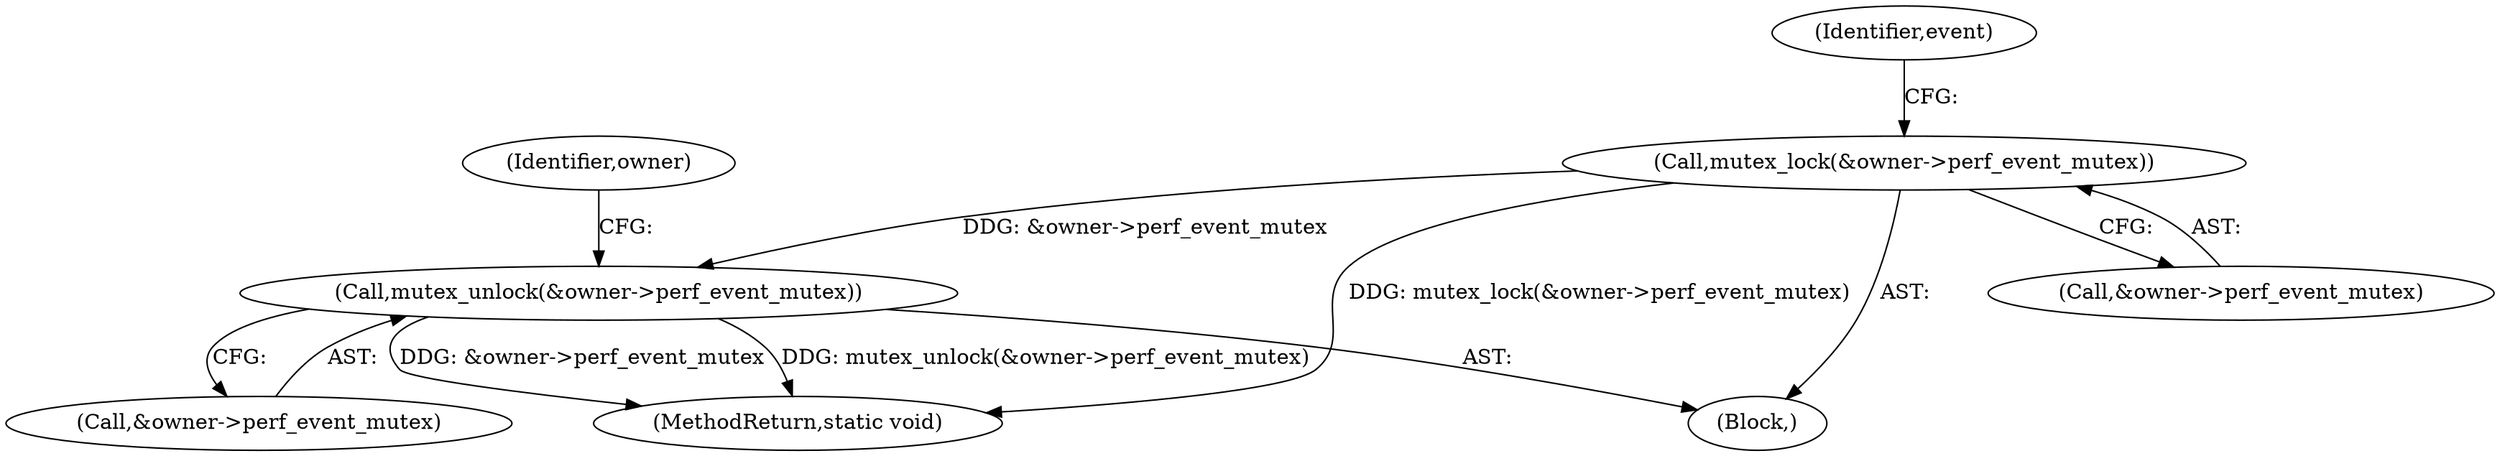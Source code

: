 digraph "0_linux_f63a8daa5812afef4f06c962351687e1ff9ccb2b_12@pointer" {
"1000124" [label="(Call,mutex_lock(&owner->perf_event_mutex))"];
"1000138" [label="(Call,mutex_unlock(&owner->perf_event_mutex))"];
"1000124" [label="(Call,mutex_lock(&owner->perf_event_mutex))"];
"1000139" [label="(Call,&owner->perf_event_mutex)"];
"1000131" [label="(Identifier,event)"];
"1000125" [label="(Call,&owner->perf_event_mutex)"];
"1000145" [label="(MethodReturn,static void)"];
"1000123" [label="(Block,)"];
"1000138" [label="(Call,mutex_unlock(&owner->perf_event_mutex))"];
"1000144" [label="(Identifier,owner)"];
"1000124" -> "1000123"  [label="AST: "];
"1000124" -> "1000125"  [label="CFG: "];
"1000125" -> "1000124"  [label="AST: "];
"1000131" -> "1000124"  [label="CFG: "];
"1000124" -> "1000145"  [label="DDG: mutex_lock(&owner->perf_event_mutex)"];
"1000124" -> "1000138"  [label="DDG: &owner->perf_event_mutex"];
"1000138" -> "1000123"  [label="AST: "];
"1000138" -> "1000139"  [label="CFG: "];
"1000139" -> "1000138"  [label="AST: "];
"1000144" -> "1000138"  [label="CFG: "];
"1000138" -> "1000145"  [label="DDG: &owner->perf_event_mutex"];
"1000138" -> "1000145"  [label="DDG: mutex_unlock(&owner->perf_event_mutex)"];
}
